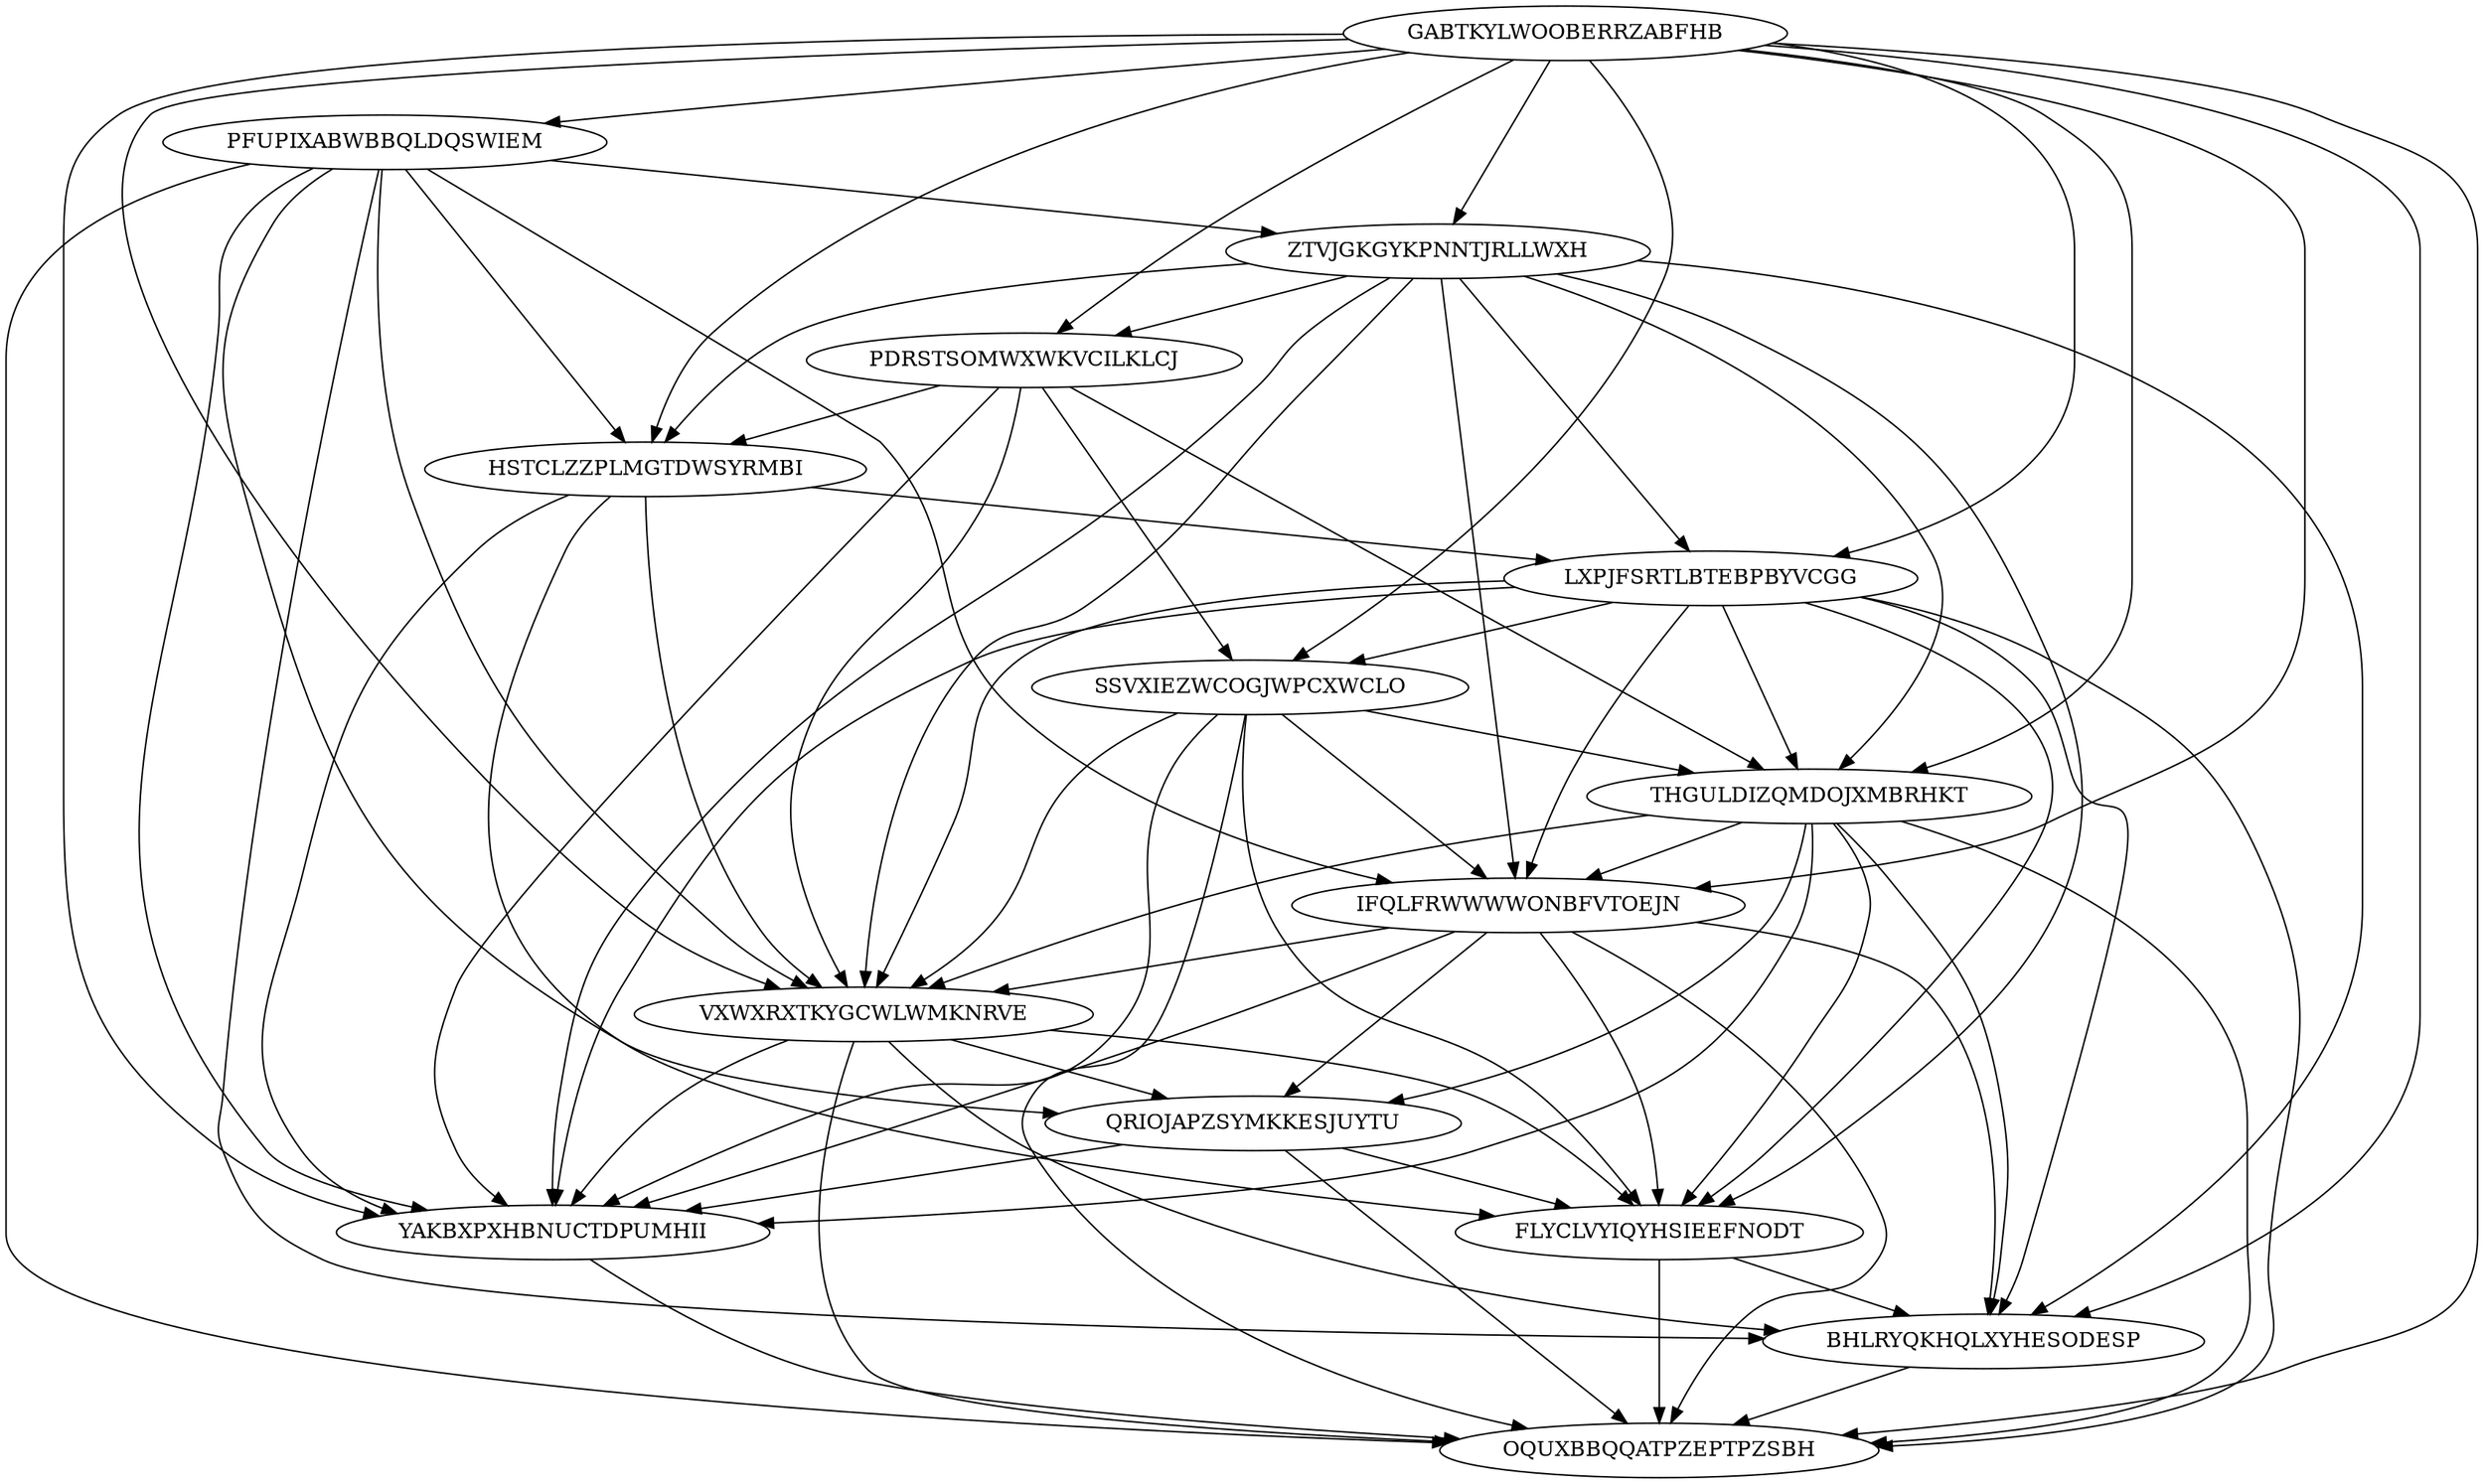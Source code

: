 digraph N15M77 {
	GABTKYLWOOBERRZABFHB	[Weight=10];
	PFUPIXABWBBQLDQSWIEM	[Weight=13];
	ZTVJGKGYKPNNTJRLLWXH	[Weight=20];
	PDRSTSOMWXWKVCILKLCJ	[Weight=13];
	HSTCLZZPLMGTDWSYRMBI	[Weight=17];
	LXPJFSRTLBTEBPBYVCGG	[Weight=18];
	SSVXIEZWCOGJWPCXWCLO	[Weight=16];
	THGULDIZQMDOJXMBRHKT	[Weight=11];
	IFQLFRWWWWONBFVTOEJN	[Weight=15];
	VXWXRXTKYGCWLWMKNRVE	[Weight=14];
	QRIOJAPZSYMKKESJUYTU	[Weight=16];
	YAKBXPXHBNUCTDPUMHII	[Weight=14];
	FLYCLVYIQYHSIEEFNODT	[Weight=20];
	BHLRYQKHQLXYHESODESP	[Weight=19];
	OQUXBBQQATPZEPTPZSBH	[Weight=12];
	ZTVJGKGYKPNNTJRLLWXH -> FLYCLVYIQYHSIEEFNODT [Weight=18];
	THGULDIZQMDOJXMBRHKT -> YAKBXPXHBNUCTDPUMHII [Weight=14];
	GABTKYLWOOBERRZABFHB -> THGULDIZQMDOJXMBRHKT [Weight=12];
	SSVXIEZWCOGJWPCXWCLO -> VXWXRXTKYGCWLWMKNRVE [Weight=15];
	QRIOJAPZSYMKKESJUYTU -> YAKBXPXHBNUCTDPUMHII [Weight=15];
	GABTKYLWOOBERRZABFHB -> OQUXBBQQATPZEPTPZSBH [Weight=10];
	HSTCLZZPLMGTDWSYRMBI -> FLYCLVYIQYHSIEEFNODT [Weight=19];
	GABTKYLWOOBERRZABFHB -> ZTVJGKGYKPNNTJRLLWXH [Weight=20];
	ZTVJGKGYKPNNTJRLLWXH -> HSTCLZZPLMGTDWSYRMBI [Weight=19];
	FLYCLVYIQYHSIEEFNODT -> BHLRYQKHQLXYHESODESP [Weight=13];
	THGULDIZQMDOJXMBRHKT -> QRIOJAPZSYMKKESJUYTU [Weight=10];
	HSTCLZZPLMGTDWSYRMBI -> LXPJFSRTLBTEBPBYVCGG [Weight=16];
	PDRSTSOMWXWKVCILKLCJ -> SSVXIEZWCOGJWPCXWCLO [Weight=11];
	ZTVJGKGYKPNNTJRLLWXH -> YAKBXPXHBNUCTDPUMHII [Weight=13];
	GABTKYLWOOBERRZABFHB -> BHLRYQKHQLXYHESODESP [Weight=10];
	PFUPIXABWBBQLDQSWIEM -> OQUXBBQQATPZEPTPZSBH [Weight=12];
	GABTKYLWOOBERRZABFHB -> IFQLFRWWWWONBFVTOEJN [Weight=15];
	LXPJFSRTLBTEBPBYVCGG -> VXWXRXTKYGCWLWMKNRVE [Weight=12];
	LXPJFSRTLBTEBPBYVCGG -> IFQLFRWWWWONBFVTOEJN [Weight=17];
	PFUPIXABWBBQLDQSWIEM -> BHLRYQKHQLXYHESODESP [Weight=19];
	LXPJFSRTLBTEBPBYVCGG -> BHLRYQKHQLXYHESODESP [Weight=15];
	SSVXIEZWCOGJWPCXWCLO -> IFQLFRWWWWONBFVTOEJN [Weight=14];
	ZTVJGKGYKPNNTJRLLWXH -> IFQLFRWWWWONBFVTOEJN [Weight=19];
	IFQLFRWWWWONBFVTOEJN -> VXWXRXTKYGCWLWMKNRVE [Weight=18];
	PDRSTSOMWXWKVCILKLCJ -> HSTCLZZPLMGTDWSYRMBI [Weight=13];
	GABTKYLWOOBERRZABFHB -> YAKBXPXHBNUCTDPUMHII [Weight=14];
	VXWXRXTKYGCWLWMKNRVE -> OQUXBBQQATPZEPTPZSBH [Weight=14];
	VXWXRXTKYGCWLWMKNRVE -> QRIOJAPZSYMKKESJUYTU [Weight=20];
	LXPJFSRTLBTEBPBYVCGG -> THGULDIZQMDOJXMBRHKT [Weight=20];
	LXPJFSRTLBTEBPBYVCGG -> YAKBXPXHBNUCTDPUMHII [Weight=20];
	LXPJFSRTLBTEBPBYVCGG -> SSVXIEZWCOGJWPCXWCLO [Weight=20];
	SSVXIEZWCOGJWPCXWCLO -> OQUXBBQQATPZEPTPZSBH [Weight=13];
	PFUPIXABWBBQLDQSWIEM -> HSTCLZZPLMGTDWSYRMBI [Weight=15];
	QRIOJAPZSYMKKESJUYTU -> OQUXBBQQATPZEPTPZSBH [Weight=15];
	THGULDIZQMDOJXMBRHKT -> BHLRYQKHQLXYHESODESP [Weight=16];
	VXWXRXTKYGCWLWMKNRVE -> YAKBXPXHBNUCTDPUMHII [Weight=11];
	ZTVJGKGYKPNNTJRLLWXH -> LXPJFSRTLBTEBPBYVCGG [Weight=15];
	HSTCLZZPLMGTDWSYRMBI -> VXWXRXTKYGCWLWMKNRVE [Weight=19];
	GABTKYLWOOBERRZABFHB -> LXPJFSRTLBTEBPBYVCGG [Weight=14];
	GABTKYLWOOBERRZABFHB -> PDRSTSOMWXWKVCILKLCJ [Weight=10];
	SSVXIEZWCOGJWPCXWCLO -> FLYCLVYIQYHSIEEFNODT [Weight=17];
	QRIOJAPZSYMKKESJUYTU -> FLYCLVYIQYHSIEEFNODT [Weight=17];
	ZTVJGKGYKPNNTJRLLWXH -> BHLRYQKHQLXYHESODESP [Weight=19];
	GABTKYLWOOBERRZABFHB -> SSVXIEZWCOGJWPCXWCLO [Weight=18];
	ZTVJGKGYKPNNTJRLLWXH -> VXWXRXTKYGCWLWMKNRVE [Weight=18];
	PFUPIXABWBBQLDQSWIEM -> QRIOJAPZSYMKKESJUYTU [Weight=15];
	PDRSTSOMWXWKVCILKLCJ -> THGULDIZQMDOJXMBRHKT [Weight=15];
	PDRSTSOMWXWKVCILKLCJ -> YAKBXPXHBNUCTDPUMHII [Weight=12];
	GABTKYLWOOBERRZABFHB -> PFUPIXABWBBQLDQSWIEM [Weight=14];
	FLYCLVYIQYHSIEEFNODT -> OQUXBBQQATPZEPTPZSBH [Weight=13];
	SSVXIEZWCOGJWPCXWCLO -> THGULDIZQMDOJXMBRHKT [Weight=14];
	HSTCLZZPLMGTDWSYRMBI -> YAKBXPXHBNUCTDPUMHII [Weight=11];
	THGULDIZQMDOJXMBRHKT -> IFQLFRWWWWONBFVTOEJN [Weight=12];
	YAKBXPXHBNUCTDPUMHII -> OQUXBBQQATPZEPTPZSBH [Weight=10];
	LXPJFSRTLBTEBPBYVCGG -> OQUXBBQQATPZEPTPZSBH [Weight=19];
	LXPJFSRTLBTEBPBYVCGG -> FLYCLVYIQYHSIEEFNODT [Weight=11];
	SSVXIEZWCOGJWPCXWCLO -> YAKBXPXHBNUCTDPUMHII [Weight=16];
	ZTVJGKGYKPNNTJRLLWXH -> THGULDIZQMDOJXMBRHKT [Weight=15];
	THGULDIZQMDOJXMBRHKT -> FLYCLVYIQYHSIEEFNODT [Weight=12];
	THGULDIZQMDOJXMBRHKT -> VXWXRXTKYGCWLWMKNRVE [Weight=15];
	IFQLFRWWWWONBFVTOEJN -> BHLRYQKHQLXYHESODESP [Weight=16];
	GABTKYLWOOBERRZABFHB -> HSTCLZZPLMGTDWSYRMBI [Weight=16];
	PFUPIXABWBBQLDQSWIEM -> VXWXRXTKYGCWLWMKNRVE [Weight=17];
	IFQLFRWWWWONBFVTOEJN -> FLYCLVYIQYHSIEEFNODT [Weight=13];
	IFQLFRWWWWONBFVTOEJN -> YAKBXPXHBNUCTDPUMHII [Weight=18];
	PDRSTSOMWXWKVCILKLCJ -> VXWXRXTKYGCWLWMKNRVE [Weight=14];
	GABTKYLWOOBERRZABFHB -> VXWXRXTKYGCWLWMKNRVE [Weight=14];
	IFQLFRWWWWONBFVTOEJN -> OQUXBBQQATPZEPTPZSBH [Weight=19];
	PFUPIXABWBBQLDQSWIEM -> IFQLFRWWWWONBFVTOEJN [Weight=12];
	BHLRYQKHQLXYHESODESP -> OQUXBBQQATPZEPTPZSBH [Weight=10];
	THGULDIZQMDOJXMBRHKT -> OQUXBBQQATPZEPTPZSBH [Weight=20];
	ZTVJGKGYKPNNTJRLLWXH -> PDRSTSOMWXWKVCILKLCJ [Weight=16];
	PFUPIXABWBBQLDQSWIEM -> YAKBXPXHBNUCTDPUMHII [Weight=10];
	VXWXRXTKYGCWLWMKNRVE -> FLYCLVYIQYHSIEEFNODT [Weight=12];
	VXWXRXTKYGCWLWMKNRVE -> BHLRYQKHQLXYHESODESP [Weight=19];
	IFQLFRWWWWONBFVTOEJN -> QRIOJAPZSYMKKESJUYTU [Weight=11];
	PFUPIXABWBBQLDQSWIEM -> ZTVJGKGYKPNNTJRLLWXH [Weight=19];
}
